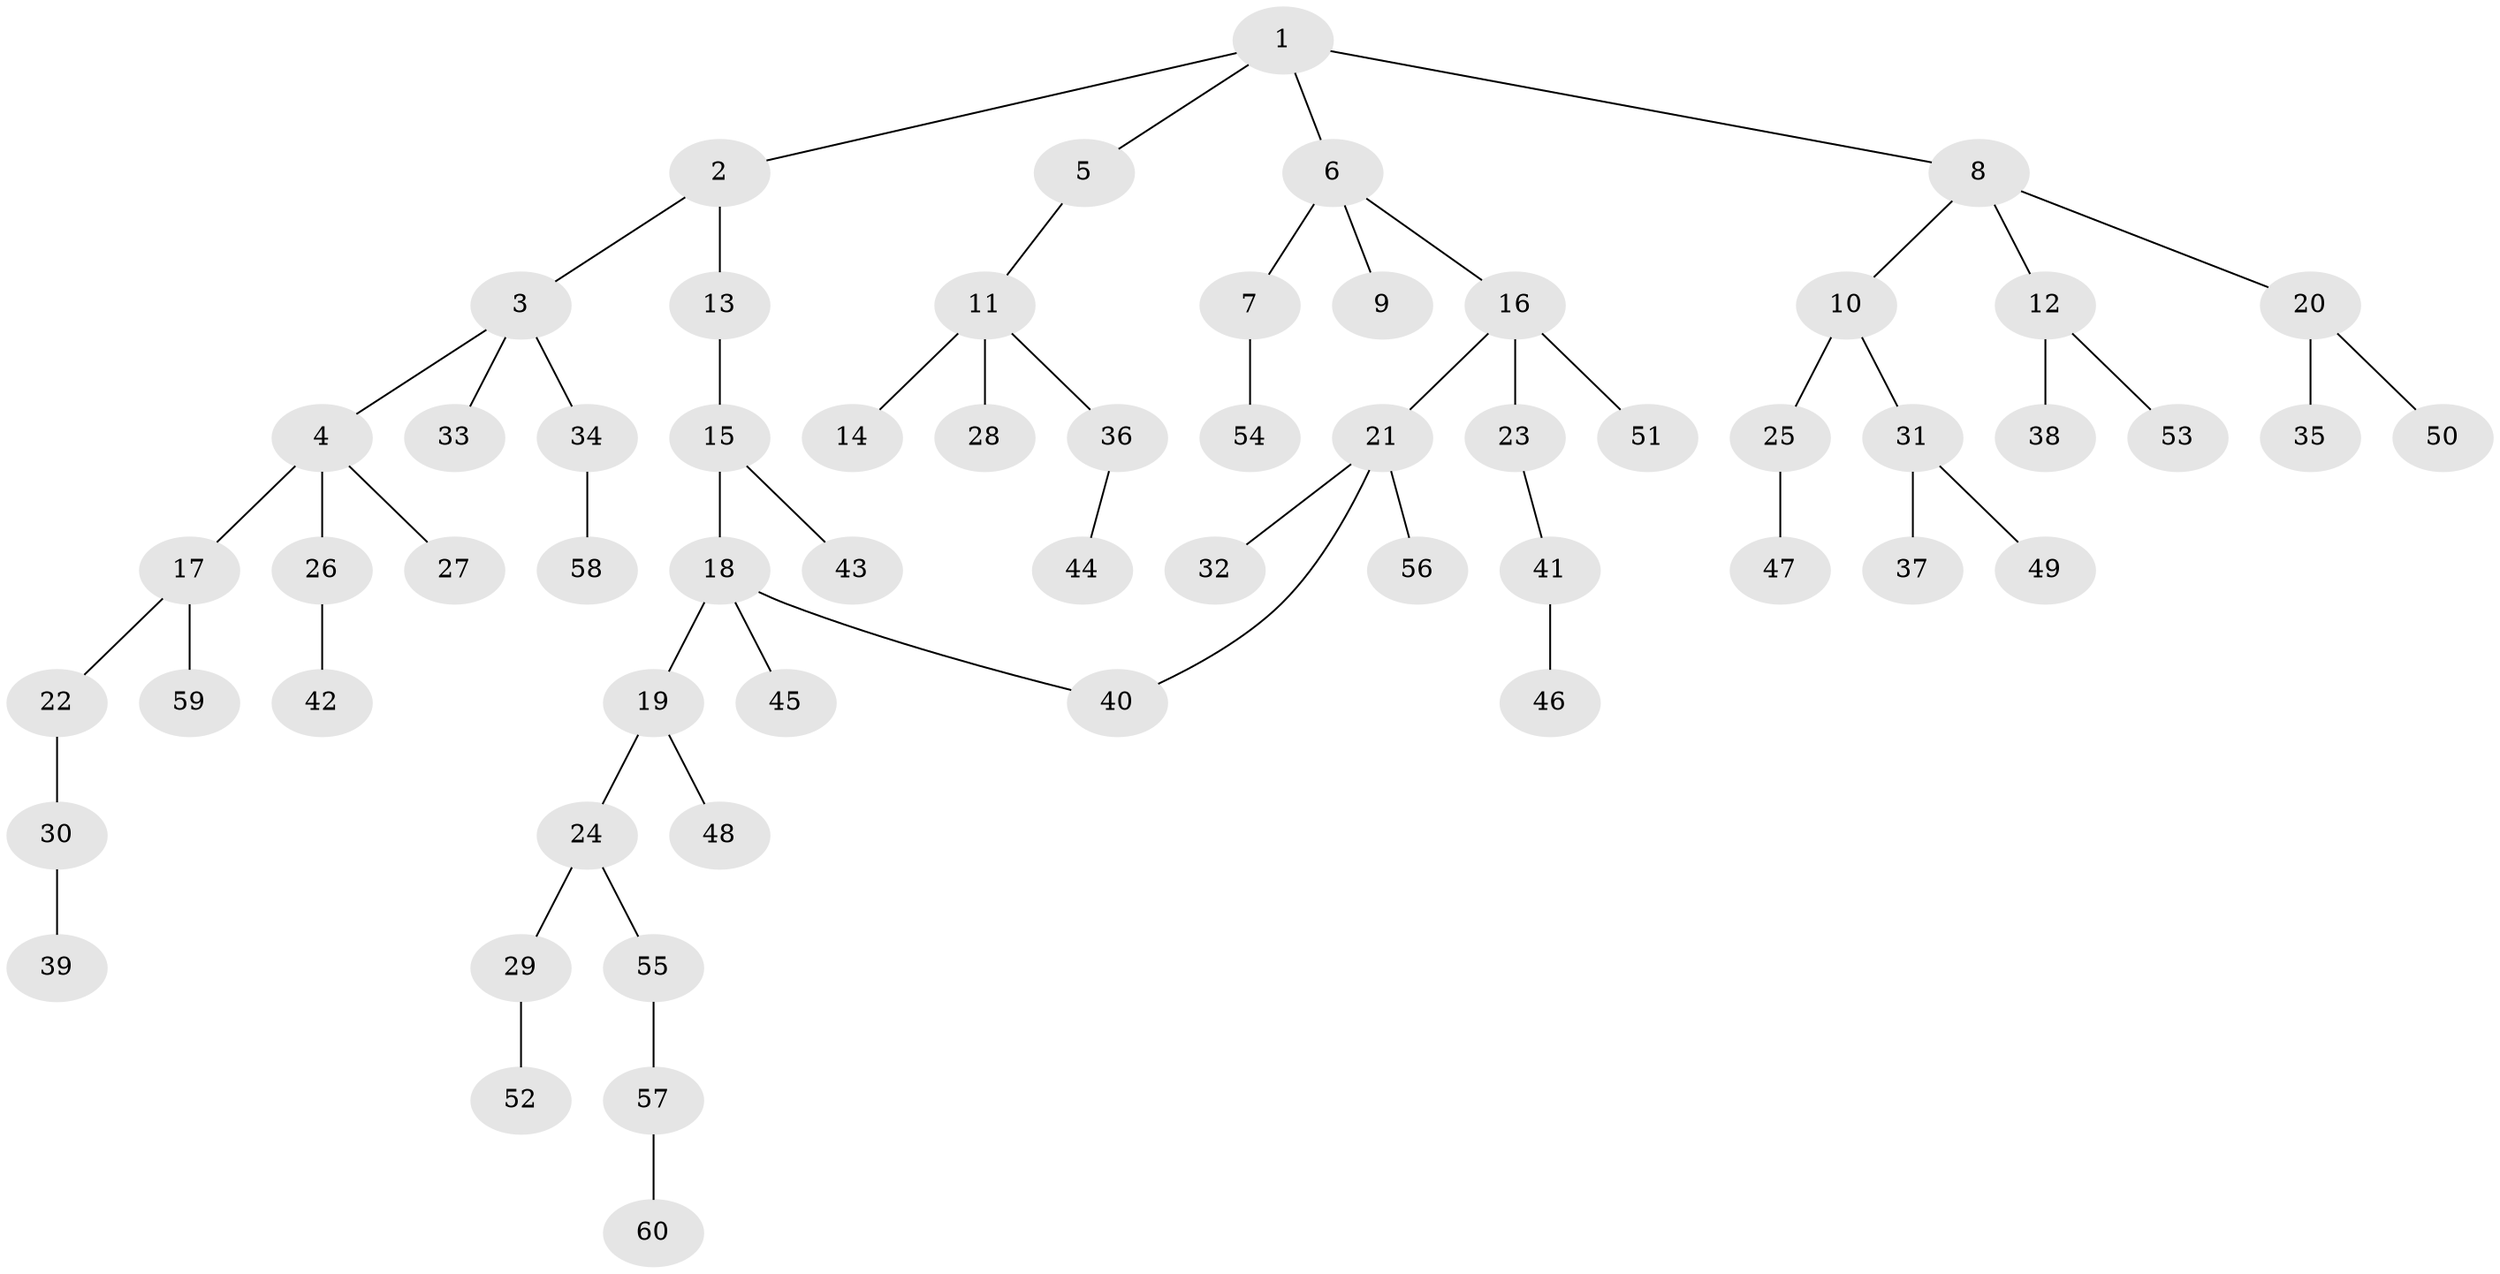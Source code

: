 // original degree distribution, {4: 0.06666666666666667, 5: 0.06666666666666667, 6: 0.008333333333333333, 3: 0.10833333333333334, 2: 0.275, 1: 0.475}
// Generated by graph-tools (version 1.1) at 2025/34/03/09/25 02:34:08]
// undirected, 60 vertices, 60 edges
graph export_dot {
graph [start="1"]
  node [color=gray90,style=filled];
  1;
  2;
  3;
  4;
  5;
  6;
  7;
  8;
  9;
  10;
  11;
  12;
  13;
  14;
  15;
  16;
  17;
  18;
  19;
  20;
  21;
  22;
  23;
  24;
  25;
  26;
  27;
  28;
  29;
  30;
  31;
  32;
  33;
  34;
  35;
  36;
  37;
  38;
  39;
  40;
  41;
  42;
  43;
  44;
  45;
  46;
  47;
  48;
  49;
  50;
  51;
  52;
  53;
  54;
  55;
  56;
  57;
  58;
  59;
  60;
  1 -- 2 [weight=1.0];
  1 -- 5 [weight=1.0];
  1 -- 6 [weight=1.0];
  1 -- 8 [weight=1.0];
  2 -- 3 [weight=1.0];
  2 -- 13 [weight=1.0];
  3 -- 4 [weight=1.0];
  3 -- 33 [weight=1.0];
  3 -- 34 [weight=1.0];
  4 -- 17 [weight=2.0];
  4 -- 26 [weight=1.0];
  4 -- 27 [weight=1.0];
  5 -- 11 [weight=1.0];
  6 -- 7 [weight=1.0];
  6 -- 9 [weight=1.0];
  6 -- 16 [weight=1.0];
  7 -- 54 [weight=1.0];
  8 -- 10 [weight=1.0];
  8 -- 12 [weight=1.0];
  8 -- 20 [weight=1.0];
  10 -- 25 [weight=2.0];
  10 -- 31 [weight=1.0];
  11 -- 14 [weight=2.0];
  11 -- 28 [weight=1.0];
  11 -- 36 [weight=1.0];
  12 -- 38 [weight=1.0];
  12 -- 53 [weight=1.0];
  13 -- 15 [weight=1.0];
  15 -- 18 [weight=1.0];
  15 -- 43 [weight=1.0];
  16 -- 21 [weight=1.0];
  16 -- 23 [weight=3.0];
  16 -- 51 [weight=1.0];
  17 -- 22 [weight=1.0];
  17 -- 59 [weight=1.0];
  18 -- 19 [weight=1.0];
  18 -- 40 [weight=1.0];
  18 -- 45 [weight=1.0];
  19 -- 24 [weight=1.0];
  19 -- 48 [weight=1.0];
  20 -- 35 [weight=1.0];
  20 -- 50 [weight=1.0];
  21 -- 32 [weight=1.0];
  21 -- 40 [weight=1.0];
  21 -- 56 [weight=1.0];
  22 -- 30 [weight=1.0];
  23 -- 41 [weight=1.0];
  24 -- 29 [weight=1.0];
  24 -- 55 [weight=1.0];
  25 -- 47 [weight=1.0];
  26 -- 42 [weight=1.0];
  29 -- 52 [weight=1.0];
  30 -- 39 [weight=1.0];
  31 -- 37 [weight=1.0];
  31 -- 49 [weight=1.0];
  34 -- 58 [weight=1.0];
  36 -- 44 [weight=1.0];
  41 -- 46 [weight=1.0];
  55 -- 57 [weight=1.0];
  57 -- 60 [weight=1.0];
}
